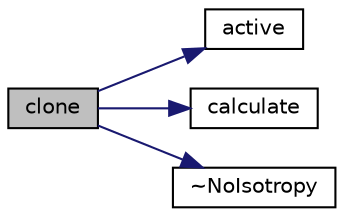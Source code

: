 digraph "clone"
{
  bgcolor="transparent";
  edge [fontname="Helvetica",fontsize="10",labelfontname="Helvetica",labelfontsize="10"];
  node [fontname="Helvetica",fontsize="10",shape=record];
  rankdir="LR";
  Node1 [label="clone",height=0.2,width=0.4,color="black", fillcolor="grey75", style="filled", fontcolor="black"];
  Node1 -> Node2 [color="midnightblue",fontsize="10",style="solid",fontname="Helvetica"];
  Node2 [label="active",height=0.2,width=0.4,color="black",URL="$a01613.html#a6fd1dc792a0b98e6530a7383d4ef3074",tooltip="Return the model &#39;active&#39; status. "];
  Node1 -> Node3 [color="midnightblue",fontsize="10",style="solid",fontname="Helvetica"];
  Node3 [label="calculate",height=0.2,width=0.4,color="black",URL="$a01613.html#afe1d8348c24e6589bc7c0b3f689316a7",tooltip="Member Functions. "];
  Node1 -> Node4 [color="midnightblue",fontsize="10",style="solid",fontname="Helvetica"];
  Node4 [label="~NoIsotropy",height=0.2,width=0.4,color="black",URL="$a01613.html#ac2ad45407c7b47fc26b062d40781497c",tooltip="Destructor. "];
}
